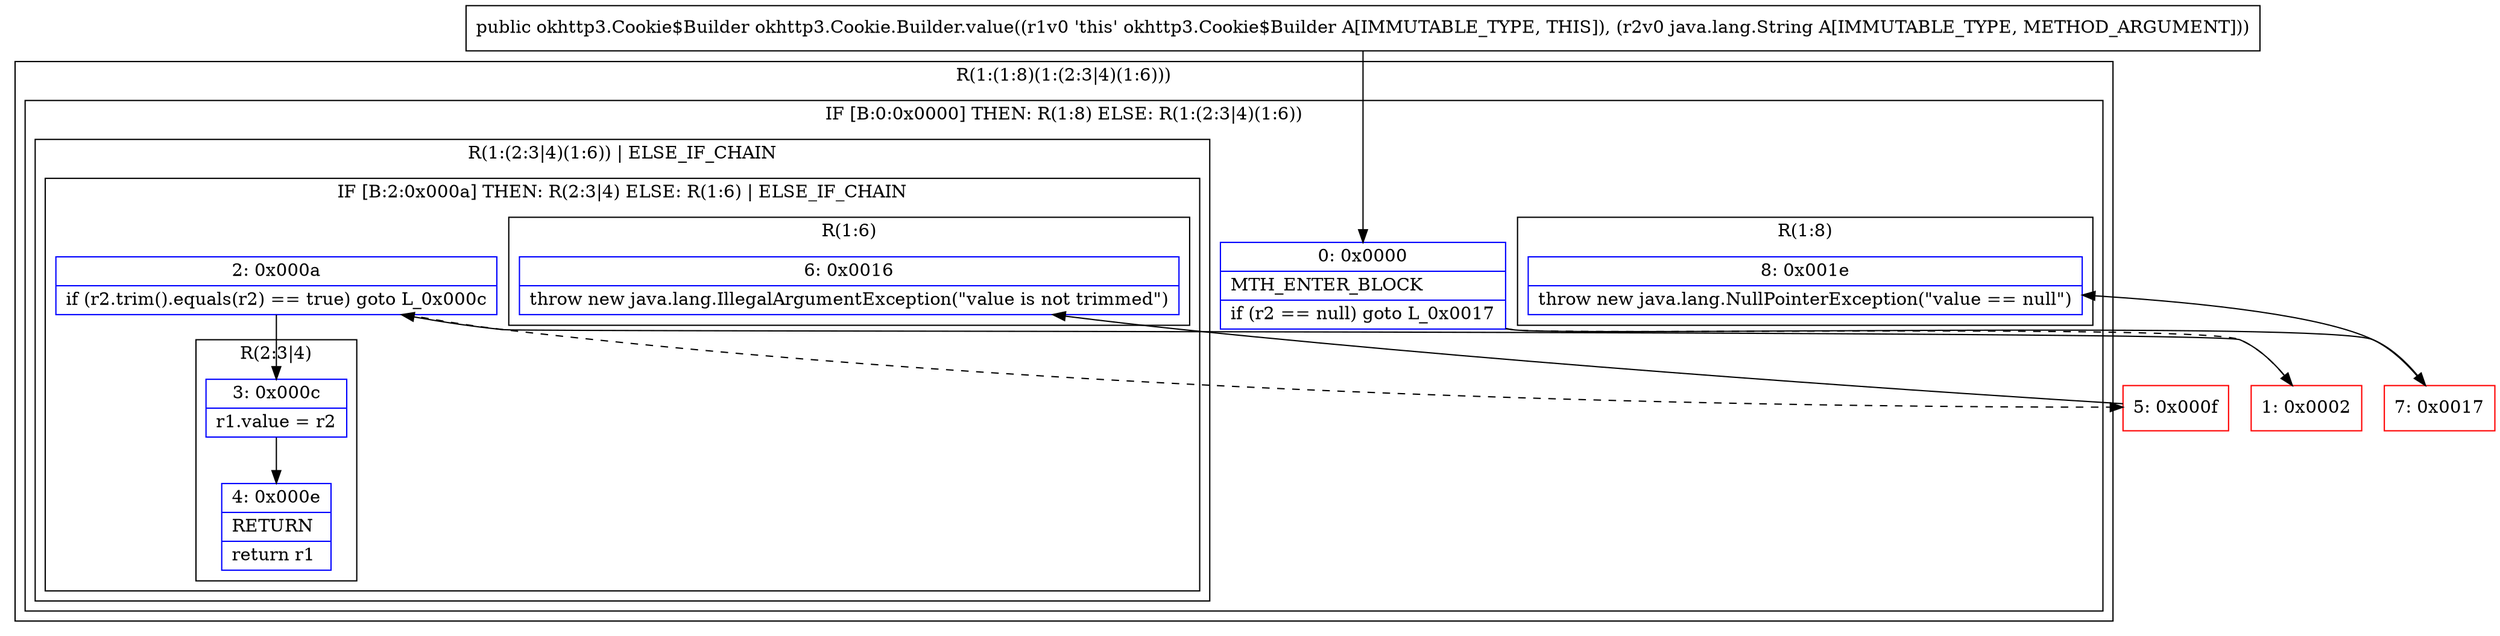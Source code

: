 digraph "CFG forokhttp3.Cookie.Builder.value(Ljava\/lang\/String;)Lokhttp3\/Cookie$Builder;" {
subgraph cluster_Region_1419325385 {
label = "R(1:(1:8)(1:(2:3|4)(1:6)))";
node [shape=record,color=blue];
subgraph cluster_IfRegion_1181498877 {
label = "IF [B:0:0x0000] THEN: R(1:8) ELSE: R(1:(2:3|4)(1:6))";
node [shape=record,color=blue];
Node_0 [shape=record,label="{0\:\ 0x0000|MTH_ENTER_BLOCK\l|if (r2 == null) goto L_0x0017\l}"];
subgraph cluster_Region_1692304273 {
label = "R(1:8)";
node [shape=record,color=blue];
Node_8 [shape=record,label="{8\:\ 0x001e|throw new java.lang.NullPointerException(\"value == null\")\l}"];
}
subgraph cluster_Region_1739443316 {
label = "R(1:(2:3|4)(1:6)) | ELSE_IF_CHAIN\l";
node [shape=record,color=blue];
subgraph cluster_IfRegion_2060931119 {
label = "IF [B:2:0x000a] THEN: R(2:3|4) ELSE: R(1:6) | ELSE_IF_CHAIN\l";
node [shape=record,color=blue];
Node_2 [shape=record,label="{2\:\ 0x000a|if (r2.trim().equals(r2) == true) goto L_0x000c\l}"];
subgraph cluster_Region_1576208733 {
label = "R(2:3|4)";
node [shape=record,color=blue];
Node_3 [shape=record,label="{3\:\ 0x000c|r1.value = r2\l}"];
Node_4 [shape=record,label="{4\:\ 0x000e|RETURN\l|return r1\l}"];
}
subgraph cluster_Region_1294064505 {
label = "R(1:6)";
node [shape=record,color=blue];
Node_6 [shape=record,label="{6\:\ 0x0016|throw new java.lang.IllegalArgumentException(\"value is not trimmed\")\l}"];
}
}
}
}
}
Node_1 [shape=record,color=red,label="{1\:\ 0x0002}"];
Node_5 [shape=record,color=red,label="{5\:\ 0x000f}"];
Node_7 [shape=record,color=red,label="{7\:\ 0x0017}"];
MethodNode[shape=record,label="{public okhttp3.Cookie$Builder okhttp3.Cookie.Builder.value((r1v0 'this' okhttp3.Cookie$Builder A[IMMUTABLE_TYPE, THIS]), (r2v0 java.lang.String A[IMMUTABLE_TYPE, METHOD_ARGUMENT])) }"];
MethodNode -> Node_0;
Node_0 -> Node_1[style=dashed];
Node_0 -> Node_7;
Node_2 -> Node_3;
Node_2 -> Node_5[style=dashed];
Node_3 -> Node_4;
Node_1 -> Node_2;
Node_5 -> Node_6;
Node_7 -> Node_8;
}

